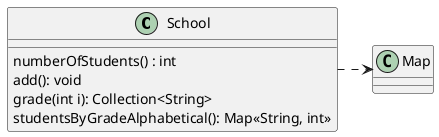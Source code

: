 @startuml

class School {

    numberOfStudents() : int
    add(): void
    grade(int i): Collection<String>
    studentsByGradeAlphabetical(): Map<<String, int>>
}

class Map
School .> Map

@enduml